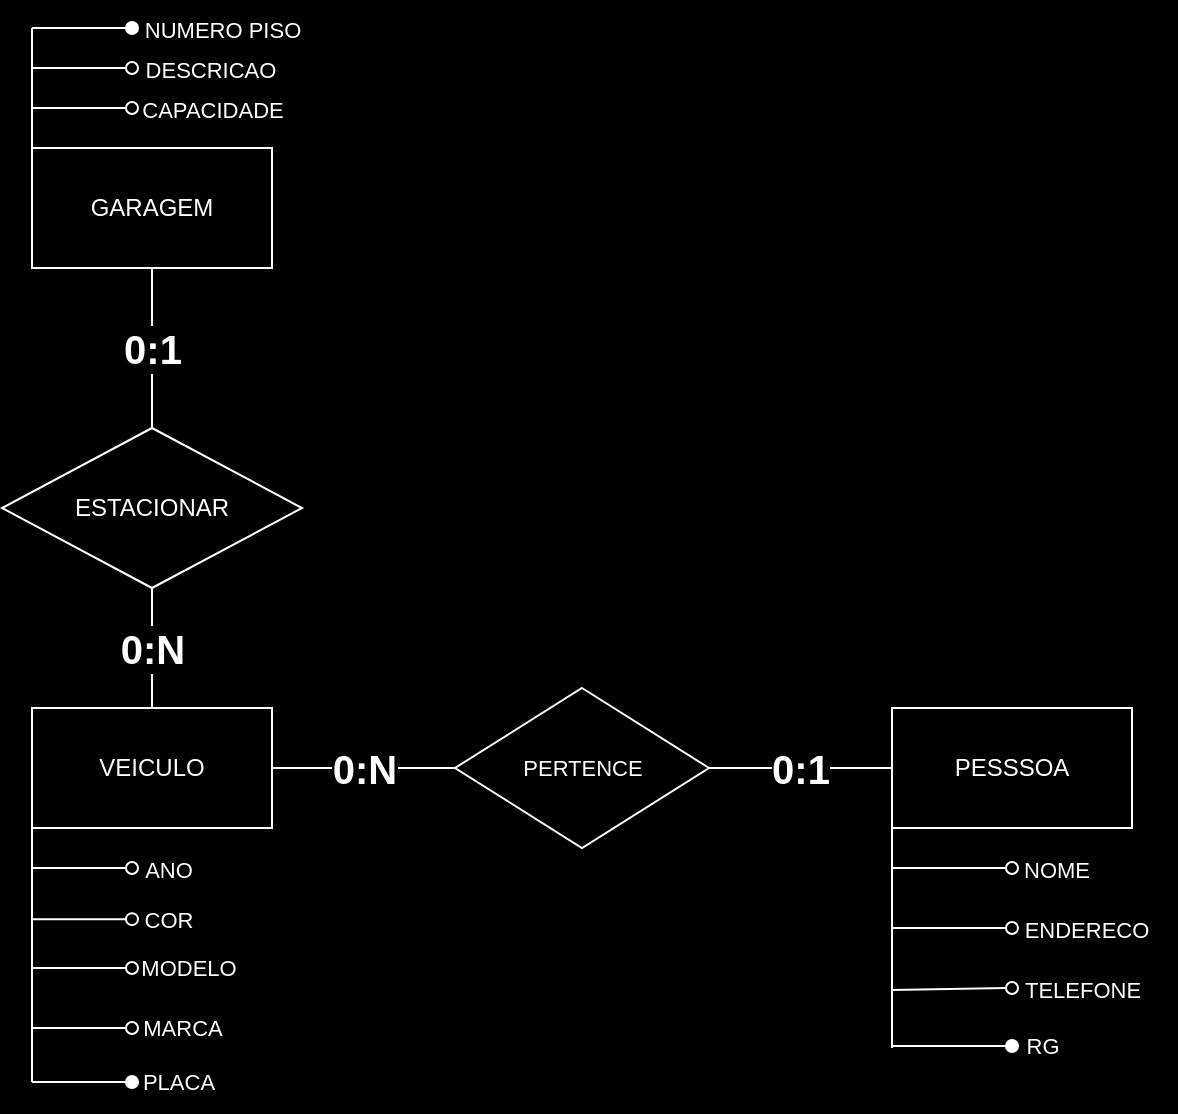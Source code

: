 <mxfile version="21.7.5" type="github">
  <diagram name="Página-1" id="5181wRwIorW3Kg9A7Kzl">
    <mxGraphModel dx="1158" dy="712" grid="0" gridSize="10" guides="1" tooltips="1" connect="1" arrows="1" fold="1" page="1" pageScale="1" pageWidth="827" pageHeight="1169" background="#000000" math="0" shadow="0">
      <root>
        <mxCell id="0" />
        <mxCell id="1" parent="0" />
        <mxCell id="Pusrgc0M5Y8ivH_O6MnC-12" value="&lt;font style=&quot;font-size: 20px;&quot;&gt;&lt;b&gt;0:1&lt;/b&gt;&lt;/font&gt;" style="edgeStyle=orthogonalEdgeStyle;rounded=0;orthogonalLoop=1;jettySize=auto;html=1;exitX=0.5;exitY=1;exitDx=0;exitDy=0;entryX=0.5;entryY=0;entryDx=0;entryDy=0;endArrow=none;endFill=0;fontColor=#FFFFFF;labelBackgroundColor=#000000;labelBorderColor=none;strokeColor=#FFFFFF;" edge="1" parent="1" source="Pusrgc0M5Y8ivH_O6MnC-1" target="Pusrgc0M5Y8ivH_O6MnC-11">
          <mxGeometry relative="1" as="geometry" />
        </mxCell>
        <mxCell id="Pusrgc0M5Y8ivH_O6MnC-19" style="edgeStyle=orthogonalEdgeStyle;shape=connector;rounded=0;orthogonalLoop=1;jettySize=auto;html=1;exitX=0;exitY=0;exitDx=0;exitDy=0;labelBackgroundColor=#000000;strokeColor=#FFFFFF;fontFamily=Helvetica;fontSize=11;fontColor=#FFFFFF;endArrow=none;endFill=0;labelBorderColor=none;" edge="1" parent="1" source="Pusrgc0M5Y8ivH_O6MnC-1">
          <mxGeometry relative="1" as="geometry">
            <mxPoint x="150" y="100" as="targetPoint" />
          </mxGeometry>
        </mxCell>
        <mxCell id="Pusrgc0M5Y8ivH_O6MnC-1" value="GARAGEM" style="rounded=0;whiteSpace=wrap;html=1;fontColor=#FFFFFF;labelBackgroundColor=#000000;labelBorderColor=none;fillColor=#000000;strokeColor=#FFFFFF;" vertex="1" parent="1">
          <mxGeometry x="150" y="160" width="120" height="60" as="geometry" />
        </mxCell>
        <mxCell id="Pusrgc0M5Y8ivH_O6MnC-14" style="edgeStyle=orthogonalEdgeStyle;rounded=0;orthogonalLoop=1;jettySize=auto;html=1;exitX=1;exitY=0.5;exitDx=0;exitDy=0;entryX=0;entryY=0.5;entryDx=0;entryDy=0;endArrow=none;endFill=0;fontColor=#FFFFFF;labelBackgroundColor=#000000;labelBorderColor=none;" edge="1" parent="1">
          <mxGeometry relative="1" as="geometry">
            <mxPoint x="500" y="190" as="sourcePoint" />
            <mxPoint x="580.0" y="190" as="targetPoint" />
          </mxGeometry>
        </mxCell>
        <mxCell id="Pusrgc0M5Y8ivH_O6MnC-18" value="&lt;font style=&quot;font-size: 20px;&quot;&gt;&lt;b&gt;0:N&lt;/b&gt;&lt;/font&gt;" style="edgeStyle=orthogonalEdgeStyle;rounded=0;orthogonalLoop=1;jettySize=auto;html=1;exitX=0.5;exitY=1;exitDx=0;exitDy=0;entryX=0.5;entryY=0;entryDx=0;entryDy=0;endArrow=none;endFill=0;fontColor=#FFFFFF;labelBackgroundColor=#000000;labelBorderColor=none;strokeColor=#FFFFFF;" edge="1" parent="1" source="Pusrgc0M5Y8ivH_O6MnC-11" target="Pusrgc0M5Y8ivH_O6MnC-16">
          <mxGeometry relative="1" as="geometry" />
        </mxCell>
        <mxCell id="Pusrgc0M5Y8ivH_O6MnC-11" value="ESTACIONAR" style="rhombus;whiteSpace=wrap;html=1;fontColor=#FFFFFF;labelBackgroundColor=#000000;labelBorderColor=none;fillColor=#000000;strokeColor=#FFFFFF;" vertex="1" parent="1">
          <mxGeometry x="135" y="300" width="150" height="80" as="geometry" />
        </mxCell>
        <mxCell id="Pusrgc0M5Y8ivH_O6MnC-30" value="&lt;font style=&quot;font-size: 20px;&quot;&gt;&lt;b&gt;0:1&lt;/b&gt;&lt;/font&gt;" style="edgeStyle=orthogonalEdgeStyle;shape=connector;rounded=0;orthogonalLoop=1;jettySize=auto;html=1;exitX=0;exitY=0.5;exitDx=0;exitDy=0;entryX=1;entryY=0.5;entryDx=0;entryDy=0;labelBackgroundColor=#000000;labelBorderColor=none;strokeColor=#FFFFFF;fontFamily=Helvetica;fontSize=11;fontColor=#FFFFFF;endArrow=none;endFill=0;" edge="1" parent="1" source="Pusrgc0M5Y8ivH_O6MnC-15" target="Pusrgc0M5Y8ivH_O6MnC-28">
          <mxGeometry relative="1" as="geometry" />
        </mxCell>
        <mxCell id="Pusrgc0M5Y8ivH_O6MnC-48" style="edgeStyle=orthogonalEdgeStyle;shape=connector;rounded=0;orthogonalLoop=1;jettySize=auto;html=1;exitX=0;exitY=1;exitDx=0;exitDy=0;labelBackgroundColor=#000000;labelBorderColor=none;strokeColor=#FFFFFF;fontFamily=Helvetica;fontSize=11;fontColor=#FFFFFF;endArrow=none;endFill=0;" edge="1" parent="1" source="Pusrgc0M5Y8ivH_O6MnC-15">
          <mxGeometry relative="1" as="geometry">
            <mxPoint x="580" y="610" as="targetPoint" />
          </mxGeometry>
        </mxCell>
        <mxCell id="Pusrgc0M5Y8ivH_O6MnC-15" value="PESSSOA" style="rounded=0;whiteSpace=wrap;html=1;fontColor=#FFFFFF;labelBackgroundColor=#000000;labelBorderColor=none;strokeColor=#FFFFFF;fillColor=#000000;" vertex="1" parent="1">
          <mxGeometry x="580" y="440" width="120" height="60" as="geometry" />
        </mxCell>
        <mxCell id="Pusrgc0M5Y8ivH_O6MnC-29" value="&lt;b&gt;&lt;font style=&quot;font-size: 20px;&quot;&gt;0:N&lt;/font&gt;&lt;/b&gt;" style="edgeStyle=orthogonalEdgeStyle;shape=connector;rounded=0;orthogonalLoop=1;jettySize=auto;html=1;entryX=0;entryY=0.5;entryDx=0;entryDy=0;labelBackgroundColor=#000000;labelBorderColor=none;strokeColor=#FFFFFF;fontFamily=Helvetica;fontSize=11;fontColor=#FFFFFF;endArrow=none;endFill=0;" edge="1" parent="1" source="Pusrgc0M5Y8ivH_O6MnC-16" target="Pusrgc0M5Y8ivH_O6MnC-28">
          <mxGeometry relative="1" as="geometry" />
        </mxCell>
        <mxCell id="Pusrgc0M5Y8ivH_O6MnC-33" style="edgeStyle=orthogonalEdgeStyle;shape=connector;rounded=0;orthogonalLoop=1;jettySize=auto;html=1;exitX=0;exitY=1;exitDx=0;exitDy=0;labelBackgroundColor=#000000;labelBorderColor=none;strokeColor=#FFFFFF;fontFamily=Helvetica;fontSize=11;fontColor=#FFFFFF;endArrow=none;endFill=0;" edge="1" parent="1" source="Pusrgc0M5Y8ivH_O6MnC-16">
          <mxGeometry relative="1" as="geometry">
            <mxPoint x="150" y="627" as="targetPoint" />
          </mxGeometry>
        </mxCell>
        <mxCell id="Pusrgc0M5Y8ivH_O6MnC-16" value="VEICULO" style="rounded=0;whiteSpace=wrap;html=1;fontColor=#FFFFFF;labelBackgroundColor=#000000;labelBorderColor=none;strokeColor=#FFFFFF;fillColor=#000000;" vertex="1" parent="1">
          <mxGeometry x="150" y="440" width="120" height="60" as="geometry" />
        </mxCell>
        <mxCell id="Pusrgc0M5Y8ivH_O6MnC-20" value="" style="edgeStyle=none;orthogonalLoop=1;jettySize=auto;html=1;rounded=0;labelBackgroundColor=#000000;strokeColor=#FFFFFF;fontFamily=Helvetica;fontSize=11;fontColor=#FFFFFF;endArrow=oval;endFill=1;shape=connector;labelBorderColor=none;" edge="1" parent="1">
          <mxGeometry width="100" relative="1" as="geometry">
            <mxPoint x="150" y="100" as="sourcePoint" />
            <mxPoint x="200" y="100" as="targetPoint" />
            <Array as="points" />
          </mxGeometry>
        </mxCell>
        <mxCell id="Pusrgc0M5Y8ivH_O6MnC-21" value="" style="edgeStyle=none;orthogonalLoop=1;jettySize=auto;html=1;rounded=0;labelBackgroundColor=#000000;strokeColor=#FFFFFF;fontFamily=Helvetica;fontSize=11;fontColor=#FFFFFF;endArrow=oval;endFill=0;shape=connector;labelBorderColor=none;" edge="1" parent="1">
          <mxGeometry width="100" relative="1" as="geometry">
            <mxPoint x="150" y="120" as="sourcePoint" />
            <mxPoint x="200" y="120" as="targetPoint" />
            <Array as="points" />
          </mxGeometry>
        </mxCell>
        <mxCell id="Pusrgc0M5Y8ivH_O6MnC-22" value="" style="edgeStyle=none;orthogonalLoop=1;jettySize=auto;html=1;rounded=0;labelBackgroundColor=#000000;strokeColor=#FFFFFF;fontFamily=Helvetica;fontSize=11;fontColor=#FFFFFF;endArrow=oval;endFill=0;shape=connector;labelBorderColor=none;" edge="1" parent="1">
          <mxGeometry width="100" relative="1" as="geometry">
            <mxPoint x="150" y="140" as="sourcePoint" />
            <mxPoint x="200" y="140" as="targetPoint" />
            <Array as="points" />
          </mxGeometry>
        </mxCell>
        <mxCell id="Pusrgc0M5Y8ivH_O6MnC-23" value="NUMERO PISO" style="text;html=1;align=center;verticalAlign=middle;resizable=0;points=[];autosize=1;strokeColor=none;fillColor=none;fontSize=11;fontFamily=Helvetica;fontColor=#FFFFFF;labelBackgroundColor=#000000;labelBorderColor=none;" vertex="1" parent="1">
          <mxGeometry x="195" y="86" width="100" height="30" as="geometry" />
        </mxCell>
        <mxCell id="Pusrgc0M5Y8ivH_O6MnC-25" value="DESCRICAO" style="text;html=1;align=center;verticalAlign=middle;resizable=0;points=[];autosize=1;strokeColor=none;fillColor=none;fontSize=11;fontFamily=Helvetica;fontColor=#FFFFFF;" vertex="1" parent="1">
          <mxGeometry x="197" y="108" width="83" height="25" as="geometry" />
        </mxCell>
        <mxCell id="Pusrgc0M5Y8ivH_O6MnC-26" value="CAPACIDADE" style="text;html=1;align=center;verticalAlign=middle;resizable=0;points=[];autosize=1;strokeColor=none;fillColor=none;fontSize=11;fontFamily=Helvetica;fontColor=#FFFFFF;" vertex="1" parent="1">
          <mxGeometry x="195" y="128" width="89" height="25" as="geometry" />
        </mxCell>
        <mxCell id="Pusrgc0M5Y8ivH_O6MnC-28" value="PERTENCE" style="rhombus;whiteSpace=wrap;html=1;labelBackgroundColor=#000000;labelBorderColor=none;fillStyle=auto;strokeColor=#FFFFFF;fontFamily=Helvetica;fontSize=11;fontColor=#FFFFFF;fillColor=#000000;" vertex="1" parent="1">
          <mxGeometry x="361.5" y="430" width="127" height="80" as="geometry" />
        </mxCell>
        <mxCell id="Pusrgc0M5Y8ivH_O6MnC-34" value="" style="endArrow=oval;html=1;rounded=0;labelBackgroundColor=#000000;labelBorderColor=none;strokeColor=#FFFFFF;fontFamily=Helvetica;fontSize=11;fontColor=#FFFFFF;shape=connector;endFill=0;" edge="1" parent="1">
          <mxGeometry width="50" height="50" relative="1" as="geometry">
            <mxPoint x="150" y="600" as="sourcePoint" />
            <mxPoint x="200" y="600" as="targetPoint" />
          </mxGeometry>
        </mxCell>
        <mxCell id="Pusrgc0M5Y8ivH_O6MnC-35" value="" style="endArrow=oval;html=1;rounded=0;labelBackgroundColor=#000000;labelBorderColor=none;strokeColor=#FFFFFF;fontFamily=Helvetica;fontSize=11;fontColor=#FFFFFF;shape=connector;endFill=0;" edge="1" parent="1">
          <mxGeometry width="50" height="50" relative="1" as="geometry">
            <mxPoint x="150" y="570" as="sourcePoint" />
            <mxPoint x="200" y="570" as="targetPoint" />
          </mxGeometry>
        </mxCell>
        <mxCell id="Pusrgc0M5Y8ivH_O6MnC-36" value="" style="endArrow=oval;html=1;rounded=0;labelBackgroundColor=#000000;labelBorderColor=none;strokeColor=#FFFFFF;fontFamily=Helvetica;fontSize=11;fontColor=#FFFFFF;shape=connector;endFill=0;" edge="1" parent="1">
          <mxGeometry width="50" height="50" relative="1" as="geometry">
            <mxPoint x="150" y="545.57" as="sourcePoint" />
            <mxPoint x="200" y="545.57" as="targetPoint" />
          </mxGeometry>
        </mxCell>
        <mxCell id="Pusrgc0M5Y8ivH_O6MnC-37" value="" style="endArrow=oval;html=1;rounded=0;labelBackgroundColor=#000000;labelBorderColor=none;strokeColor=#FFFFFF;fontFamily=Helvetica;fontSize=11;fontColor=#FFFFFF;shape=connector;endFill=0;" edge="1" parent="1">
          <mxGeometry width="50" height="50" relative="1" as="geometry">
            <mxPoint x="150" y="520" as="sourcePoint" />
            <mxPoint x="200" y="520" as="targetPoint" />
          </mxGeometry>
        </mxCell>
        <mxCell id="Pusrgc0M5Y8ivH_O6MnC-39" value="PLACA" style="text;html=1;align=center;verticalAlign=middle;resizable=0;points=[];autosize=1;strokeColor=none;fillColor=none;fontSize=11;fontFamily=Helvetica;fontColor=#FFFFFF;" vertex="1" parent="1">
          <mxGeometry x="193" y="612" width="60" height="30" as="geometry" />
        </mxCell>
        <mxCell id="Pusrgc0M5Y8ivH_O6MnC-40" value="MARCA" style="text;html=1;align=center;verticalAlign=middle;resizable=0;points=[];autosize=1;strokeColor=none;fillColor=none;fontSize=11;fontFamily=Helvetica;fontColor=#FFFFFF;" vertex="1" parent="1">
          <mxGeometry x="195" y="585" width="60" height="30" as="geometry" />
        </mxCell>
        <mxCell id="Pusrgc0M5Y8ivH_O6MnC-41" value="MODELO" style="text;html=1;align=center;verticalAlign=middle;resizable=0;points=[];autosize=1;strokeColor=none;fillColor=none;fontSize=11;fontFamily=Helvetica;fontColor=#FFFFFF;" vertex="1" parent="1">
          <mxGeometry x="193" y="555" width="70" height="30" as="geometry" />
        </mxCell>
        <mxCell id="Pusrgc0M5Y8ivH_O6MnC-42" value="COR" style="text;html=1;align=center;verticalAlign=middle;resizable=0;points=[];autosize=1;strokeColor=none;fillColor=none;fontSize=11;fontFamily=Helvetica;fontColor=#FFFFFF;" vertex="1" parent="1">
          <mxGeometry x="193" y="531" width="50" height="30" as="geometry" />
        </mxCell>
        <mxCell id="Pusrgc0M5Y8ivH_O6MnC-43" value="ANO" style="text;html=1;align=center;verticalAlign=middle;resizable=0;points=[];autosize=1;strokeColor=none;fillColor=none;fontSize=11;fontFamily=Helvetica;fontColor=#FFFFFF;" vertex="1" parent="1">
          <mxGeometry x="193" y="506" width="50" height="30" as="geometry" />
        </mxCell>
        <mxCell id="Pusrgc0M5Y8ivH_O6MnC-47" value="" style="endArrow=oval;html=1;rounded=0;labelBackgroundColor=#000000;labelBorderColor=none;strokeColor=#FFFFFF;fontFamily=Helvetica;fontSize=11;fontColor=#FFFFFF;shape=connector;endFill=1;" edge="1" parent="1">
          <mxGeometry width="50" height="50" relative="1" as="geometry">
            <mxPoint x="150" y="627" as="sourcePoint" />
            <mxPoint x="200" y="627" as="targetPoint" />
          </mxGeometry>
        </mxCell>
        <mxCell id="Pusrgc0M5Y8ivH_O6MnC-49" value="" style="endArrow=oval;html=1;rounded=0;labelBackgroundColor=#000000;labelBorderColor=none;strokeColor=#FFFFFF;fontFamily=Helvetica;fontSize=11;fontColor=#FFFFFF;shape=connector;endFill=0;" edge="1" parent="1">
          <mxGeometry width="50" height="50" relative="1" as="geometry">
            <mxPoint x="580" y="520" as="sourcePoint" />
            <mxPoint x="640" y="520" as="targetPoint" />
          </mxGeometry>
        </mxCell>
        <mxCell id="Pusrgc0M5Y8ivH_O6MnC-50" value="" style="endArrow=oval;html=1;rounded=0;labelBackgroundColor=#000000;labelBorderColor=none;strokeColor=#FFFFFF;fontFamily=Helvetica;fontSize=11;fontColor=#FFFFFF;shape=connector;endFill=0;" edge="1" parent="1">
          <mxGeometry width="50" height="50" relative="1" as="geometry">
            <mxPoint x="580" y="550" as="sourcePoint" />
            <mxPoint x="640" y="550" as="targetPoint" />
          </mxGeometry>
        </mxCell>
        <mxCell id="Pusrgc0M5Y8ivH_O6MnC-51" value="" style="endArrow=oval;html=1;rounded=0;labelBackgroundColor=#000000;labelBorderColor=none;strokeColor=#FFFFFF;fontFamily=Helvetica;fontSize=11;fontColor=#FFFFFF;shape=connector;endFill=0;" edge="1" parent="1">
          <mxGeometry width="50" height="50" relative="1" as="geometry">
            <mxPoint x="580" y="581" as="sourcePoint" />
            <mxPoint x="640" y="580" as="targetPoint" />
          </mxGeometry>
        </mxCell>
        <mxCell id="Pusrgc0M5Y8ivH_O6MnC-52" value="" style="endArrow=oval;html=1;rounded=0;labelBackgroundColor=#000000;labelBorderColor=none;strokeColor=#FFFFFF;fontFamily=Helvetica;fontSize=11;fontColor=#FFFFFF;shape=connector;endFill=1;" edge="1" parent="1">
          <mxGeometry width="50" height="50" relative="1" as="geometry">
            <mxPoint x="580" y="609" as="sourcePoint" />
            <mxPoint x="640" y="609" as="targetPoint" />
          </mxGeometry>
        </mxCell>
        <mxCell id="Pusrgc0M5Y8ivH_O6MnC-53" value="NOME" style="text;html=1;align=center;verticalAlign=middle;resizable=0;points=[];autosize=1;strokeColor=none;fillColor=none;fontSize=11;fontFamily=Helvetica;fontColor=#FFFFFF;" vertex="1" parent="1">
          <mxGeometry x="632" y="506" width="60" height="30" as="geometry" />
        </mxCell>
        <mxCell id="Pusrgc0M5Y8ivH_O6MnC-54" value="ENDERECO" style="text;html=1;align=center;verticalAlign=middle;resizable=0;points=[];autosize=1;strokeColor=none;fillColor=none;fontSize=11;fontFamily=Helvetica;fontColor=#FFFFFF;" vertex="1" parent="1">
          <mxGeometry x="632" y="536" width="90" height="30" as="geometry" />
        </mxCell>
        <mxCell id="Pusrgc0M5Y8ivH_O6MnC-55" value="TELEFONE" style="text;html=1;align=center;verticalAlign=middle;resizable=0;points=[];autosize=1;strokeColor=none;fillColor=none;fontSize=11;fontFamily=Helvetica;fontColor=#FFFFFF;" vertex="1" parent="1">
          <mxGeometry x="635" y="566" width="80" height="30" as="geometry" />
        </mxCell>
        <mxCell id="Pusrgc0M5Y8ivH_O6MnC-56" value="RG" style="text;html=1;align=center;verticalAlign=middle;resizable=0;points=[];autosize=1;strokeColor=none;fillColor=none;fontSize=11;fontFamily=Helvetica;fontColor=#FFFFFF;" vertex="1" parent="1">
          <mxGeometry x="635" y="594" width="40" height="30" as="geometry" />
        </mxCell>
      </root>
    </mxGraphModel>
  </diagram>
</mxfile>

